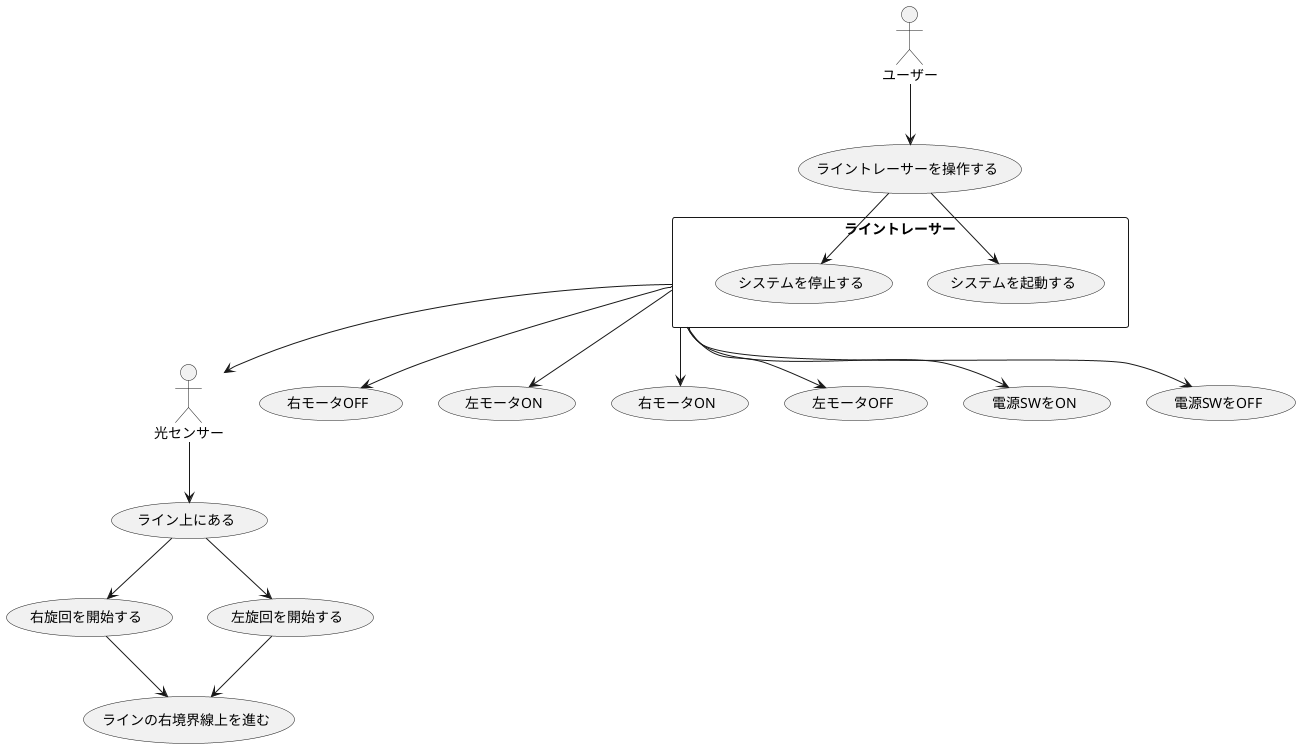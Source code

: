@startuml 演習6-5ユースケース図
actor ユーザー
rectangle ライントレーサー {
  (システムを起動する)
  (システムを停止する)
}
actor 光センサー
ユーザー --> (ライントレーサーを操作する)
(ライントレーサーを操作する) --> (システムを起動する)
(ライントレーサーを操作する) --> (システムを停止する)
光センサー --> (ライン上にある)
(ライン上にある) --> (右旋回を開始する)
(ライン上にある) --> (左旋回を開始する)
(右旋回を開始する) --> (ラインの右境界線上を進む)
(左旋回を開始する) --> (ラインの右境界線上を進む)
ライントレーサー --> 光センサー
ライントレーサー --> (右モータOFF)
ライントレーサー --> (左モータON)
ライントレーサー --> (右モータON)
ライントレーサー --> (左モータOFF)
ライントレーサー --> (電源SWをON)
ライントレーサー --> (電源SWをOFF)
@enduml
